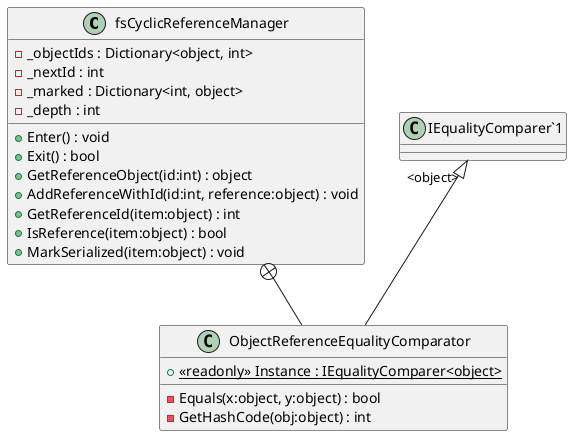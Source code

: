 @startuml
class fsCyclicReferenceManager {
    - _objectIds : Dictionary<object, int>
    - _nextId : int
    - _marked : Dictionary<int, object>
    - _depth : int
    + Enter() : void
    + Exit() : bool
    + GetReferenceObject(id:int) : object
    + AddReferenceWithId(id:int, reference:object) : void
    + GetReferenceId(item:object) : int
    + IsReference(item:object) : bool
    + MarkSerialized(item:object) : void
}
class ObjectReferenceEqualityComparator {
    - Equals(x:object, y:object) : bool
    - GetHashCode(obj:object) : int
    + {static} <<readonly>> Instance : IEqualityComparer<object>
}
fsCyclicReferenceManager +-- ObjectReferenceEqualityComparator
"IEqualityComparer`1" "<object>" <|-- ObjectReferenceEqualityComparator
@enduml
